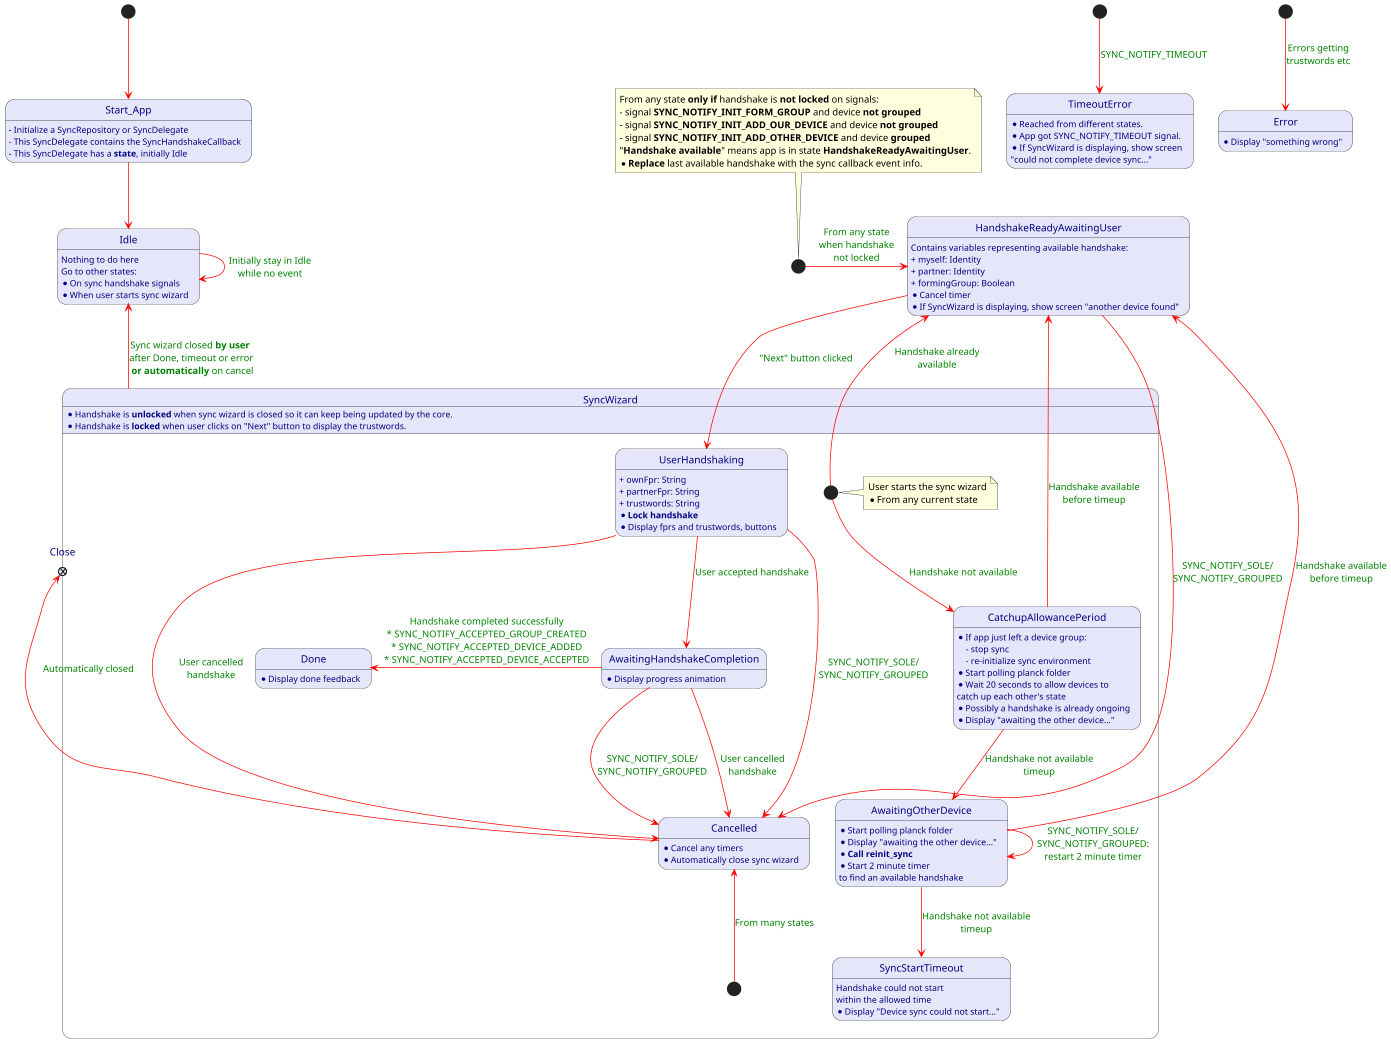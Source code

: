 @startuml
'https://plantuml.com/state-diagram
'skinparam ranksep 20
skinparam dpi 125
'skinparam packageTitleAlignment left
'skinparam linetype ortho
'skinparam linetype polyline
'left to right direction
skinparam arrowColor red
skinparam arrowFontColor green
'skinparam handwritten true
skinparam State {
    AttributeFontcolor navy
    BackgroundColor lavender
}


scale 800 width
scale 800 height

[*] --> Start_App
Start_App : - Initialize a SyncRepository or SyncDelegate
Start_App : - This SyncDelegate contains the SyncHandshakeCallback
Start_App : - This SyncDelegate has a **state**, initially Idle

Start_App -down-> Idle
Idle: Nothing to do here
Idle: Go to other states:
Idle: * On sync handshake signals
Idle: * When user starts sync wizard
Idle -> Idle : Initially stay in Idle\nwhile no event
'Idle ---> Sync_Wizard
state SyncWizard {
SyncWizard: * Handshake is **unlocked** when sync wizard is closed so it can keep being updated by the core.
SyncWizard: * Handshake is **locked** when user clicks on "Next" button to display the trustwords.
    state Wizard_Start <<start>>
    note right of Wizard_Start
      User starts the sync wizard
      * From any current state
    end note

    Wizard_Start --> CatchupAllowancePeriod : Handshake not available

    CatchupAllowancePeriod: * If app just left a device group:\n    - stop sync\n    - re-initialize sync environment
    CatchupAllowancePeriod: * Start polling planck folder
    CatchupAllowancePeriod: * Wait 20 seconds to allow devices to \ncatch up each other's state
    CatchupAllowancePeriod: * Possibly a handshake is already ongoing
    CatchupAllowancePeriod: * Display "awaiting the other device..."

    CatchupAllowancePeriod --> AwaitingOtherDevice : Handshake not available\ntimeup
    AwaitingOtherDevice: * Start polling planck folder
    AwaitingOtherDevice: * Display "awaiting the other device..."
    AwaitingOtherDevice: * **Call reinit_sync**
    AwaitingOtherDevice: * Start 2 minute timer
    AwaitingOtherDevice: to find an available handshake
    AwaitingOtherDevice --> AwaitingOtherDevice : SYNC_NOTIFY_SOLE/\nSYNC_NOTIFY_GROUPED:\nrestart 2 minute timer
    AwaitingOtherDevice --> SyncStartTimeout : Handshake not available\ntimeup
    SyncStartTimeout: Handshake could not start\nwithin the allowed time
    SyncStartTimeout: * Display "Device sync could not start..."

    state UserHandshaking
    UserHandshaking: + ownFpr: String
    UserHandshaking: + partnerFpr: String
    UserHandshaking: + trustwords: String
    UserHandshaking: * **Lock handshake**
    UserHandshaking: * Display fprs and trustwords, buttons

    state AwaitingHandshakeCompletion
    AwaitingHandshakeCompletion: * Display progress animation
    UserHandshaking --> AwaitingHandshakeCompletion : User accepted handshake
    AwaitingHandshakeCompletion -left> Done : Handshake completed successfully\n* SYNC_NOTIFY_ACCEPTED_GROUP_CREATED\n* SYNC_NOTIFY_ACCEPTED_DEVICE_ADDED\n* SYNC_NOTIFY_ACCEPTED_DEVICE_ACCEPTED
    Done: * Display done feedback

    UserHandshaking --> Cancelled : User cancelled\nhandshake
    Cancelled: * Cancel any timers
    Cancelled: * Automatically close sync wizard
    state CancelledRoot <<start>>
    CancelledRoot -up-> Cancelled : From many states
    AwaitingHandshakeCompletion --> Cancelled : User cancelled\nhandshake
    state Close <<exitPoint>>
    Cancelled -[norank]left-> Close : Automatically closed
}

SyncWizard -up-> Idle : Sync wizard closed **by user** \nafter Done, timeout or error\n **or automatically** on cancel

Wizard_Start --> HandshakeReadyAwaitingUser : Handshake already\navailable
CatchupAllowancePeriod -up------> HandshakeReadyAwaitingUser : Handshake available\nbefore timeup
AwaitingOtherDevice --> HandshakeReadyAwaitingUser : Handshake available\nbefore timeup
HandshakeReadyAwaitingUser --> UserHandshaking : "Next" button clicked
HandshakeReadyAwaitingUser ----> Cancelled : SYNC_NOTIFY_SOLE/\nSYNC_NOTIFY_GROUPED
UserHandshaking --> Cancelled : SYNC_NOTIFY_SOLE/\nSYNC_NOTIFY_GROUPED
AwaitingHandshakeCompletion --> Cancelled : SYNC_NOTIFY_SOLE/\nSYNC_NOTIFY_GROUPED



state HandshakeReadyAwaitingUser
HandshakeReadyAwaitingUser: Contains variables representing available handshake:
HandshakeReadyAwaitingUser: + myself: Identity
HandshakeReadyAwaitingUser: + partner: Identity
HandshakeReadyAwaitingUser: + formingGroup: Boolean
HandshakeReadyAwaitingUser: * Cancel timer
HandshakeReadyAwaitingUser: * If SyncWizard is displaying, show screen "another device found"

state TimeoutRoot <<start>>
TimeoutRoot --> TimeoutError : SYNC_NOTIFY_TIMEOUT
TimeoutError: * Reached from different states.
TimeoutError: * App got SYNC_NOTIFY_TIMEOUT signal.
TimeoutError: * If SyncWizard is displaying, show screen\n"could not complete device sync..."

state ErrorRoot <<start>>
ErrorRoot --> Error : Errors getting\ntrustwords etc
Error: * Display "something wrong"



state anyState <<start>>
anyState -> HandshakeReadyAwaitingUser: From any state\nwhen handshake\nnot locked
note top of anyState
From any state **only if** handshake is **not locked** on signals:
- signal **SYNC_NOTIFY_INIT_FORM_GROUP** and device **not grouped**
- signal **SYNC_NOTIFY_INIT_ADD_OUR_DEVICE** and device **not grouped**
- signal **SYNC_NOTIFY_INIT_ADD_OTHER_DEVICE** and device **grouped**
"**Handshake available**" means app is in state **HandshakeReadyAwaitingUser**.
* **Replace** last available handshake with the sync callback event info.
end note


@enduml